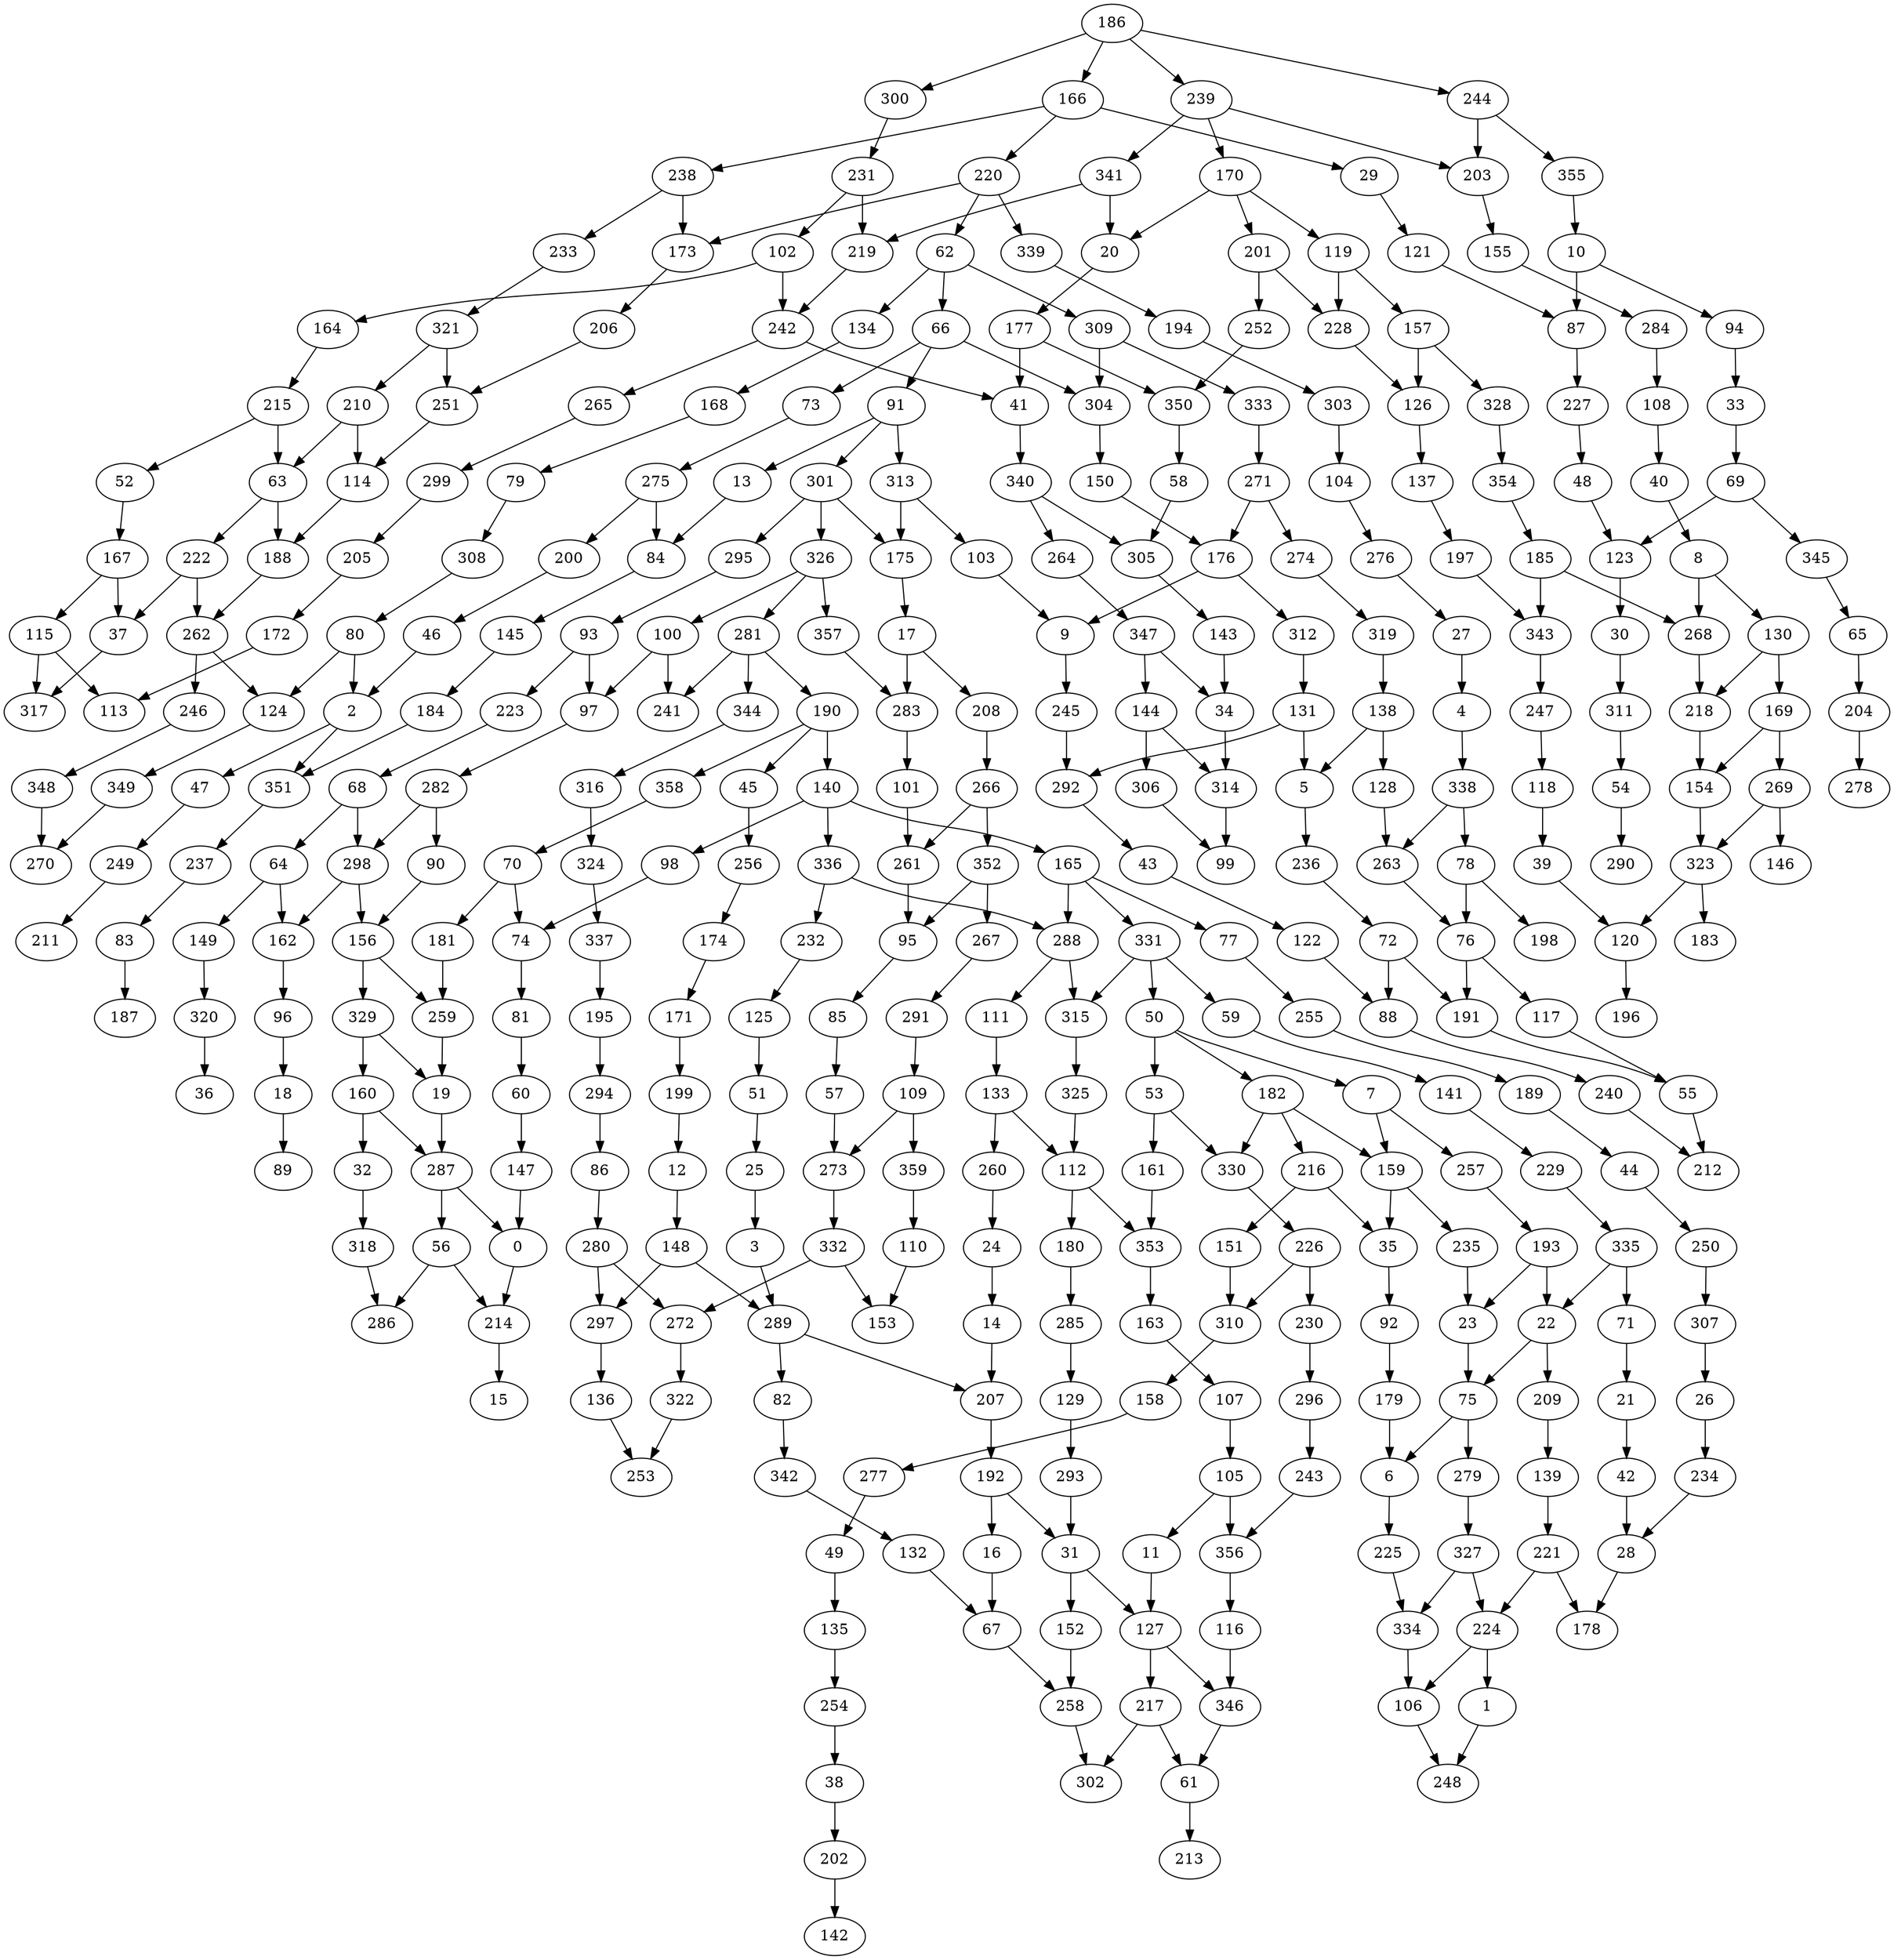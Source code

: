 strict digraph "" {
	0 -> 214;
	1 -> 248;
	2 -> 47;
	2 -> 351;
	3 -> 289;
	4 -> 338;
	5 -> 236;
	6 -> 225;
	7 -> 159;
	7 -> 257;
	8 -> 130;
	8 -> 268;
	9 -> 245;
	10 -> 87;
	10 -> 94;
	11 -> 127;
	12 -> 148;
	13 -> 84;
	14 -> 207;
	16 -> 67;
	17 -> 208;
	17 -> 283;
	18 -> 89;
	19 -> 287;
	20 -> 177;
	21 -> 42;
	22 -> 75;
	22 -> 209;
	23 -> 75;
	24 -> 14;
	25 -> 3;
	26 -> 234;
	27 -> 4;
	28 -> 178;
	29 -> 121;
	30 -> 311;
	31 -> 127;
	31 -> 152;
	32 -> 318;
	33 -> 69;
	34 -> 314;
	35 -> 92;
	37 -> 317;
	38 -> 202;
	39 -> 120;
	40 -> 8;
	41 -> 340;
	42 -> 28;
	43 -> 122;
	44 -> 250;
	45 -> 256;
	46 -> 2;
	47 -> 249;
	48 -> 123;
	49 -> 135;
	50 -> 7;
	50 -> 53;
	50 -> 182;
	51 -> 25;
	52 -> 167;
	53 -> 161;
	53 -> 330;
	54 -> 290;
	55 -> 212;
	56 -> 214;
	56 -> 286;
	57 -> 273;
	58 -> 305;
	59 -> 141;
	60 -> 147;
	61 -> 213;
	62 -> 66;
	62 -> 134;
	62 -> 309;
	63 -> 188;
	63 -> 222;
	64 -> 149;
	64 -> 162;
	65 -> 204;
	66 -> 73;
	66 -> 91;
	66 -> 304;
	67 -> 258;
	68 -> 64;
	68 -> 298;
	69 -> 123;
	69 -> 345;
	70 -> 74;
	70 -> 181;
	71 -> 21;
	72 -> 88;
	72 -> 191;
	73 -> 275;
	74 -> 81;
	75 -> 6;
	75 -> 279;
	76 -> 117;
	76 -> 191;
	77 -> 255;
	78 -> 76;
	78 -> 198;
	79 -> 308;
	80 -> 2;
	80 -> 124;
	81 -> 60;
	82 -> 342;
	83 -> 187;
	84 -> 145;
	85 -> 57;
	86 -> 280;
	87 -> 227;
	88 -> 240;
	90 -> 156;
	91 -> 13;
	91 -> 301;
	91 -> 313;
	92 -> 179;
	93 -> 97;
	93 -> 223;
	94 -> 33;
	95 -> 85;
	96 -> 18;
	97 -> 282;
	98 -> 74;
	100 -> 97;
	100 -> 241;
	101 -> 261;
	102 -> 164;
	102 -> 242;
	103 -> 9;
	104 -> 276;
	105 -> 11;
	105 -> 356;
	106 -> 248;
	107 -> 105;
	108 -> 40;
	109 -> 273;
	109 -> 359;
	110 -> 153;
	111 -> 133;
	112 -> 180;
	112 -> 353;
	114 -> 188;
	115 -> 113;
	115 -> 317;
	116 -> 346;
	117 -> 55;
	118 -> 39;
	119 -> 157;
	119 -> 228;
	120 -> 196;
	121 -> 87;
	122 -> 88;
	123 -> 30;
	124 -> 349;
	125 -> 51;
	126 -> 137;
	127 -> 217;
	127 -> 346;
	128 -> 263;
	129 -> 293;
	130 -> 169;
	130 -> 218;
	131 -> 5;
	131 -> 292;
	132 -> 67;
	133 -> 112;
	133 -> 260;
	134 -> 168;
	135 -> 254;
	136 -> 253;
	137 -> 197;
	138 -> 5;
	138 -> 128;
	139 -> 221;
	140 -> 98;
	140 -> 165;
	140 -> 336;
	141 -> 229;
	143 -> 34;
	144 -> 306;
	144 -> 314;
	145 -> 184;
	147 -> 0;
	148 -> 289;
	148 -> 297;
	149 -> 320;
	150 -> 176;
	151 -> 310;
	152 -> 258;
	154 -> 323;
	155 -> 284;
	156 -> 259;
	156 -> 329;
	157 -> 126;
	157 -> 328;
	158 -> 277;
	159 -> 35;
	159 -> 235;
	160 -> 32;
	160 -> 287;
	161 -> 353;
	162 -> 96;
	163 -> 107;
	164 -> 215;
	165 -> 77;
	165 -> 288;
	165 -> 331;
	166 -> 29;
	166 -> 220;
	166 -> 238;
	167 -> 37;
	167 -> 115;
	168 -> 79;
	169 -> 154;
	169 -> 269;
	170 -> 20;
	170 -> 119;
	170 -> 201;
	171 -> 199;
	172 -> 113;
	173 -> 206;
	174 -> 171;
	175 -> 17;
	176 -> 9;
	176 -> 312;
	177 -> 41;
	177 -> 350;
	179 -> 6;
	180 -> 285;
	181 -> 259;
	182 -> 159;
	182 -> 216;
	182 -> 330;
	184 -> 351;
	185 -> 268;
	185 -> 343;
	186 -> 166;
	186 -> 239;
	186 -> 244;
	186 -> 300;
	188 -> 262;
	189 -> 44;
	190 -> 45;
	190 -> 140;
	190 -> 358;
	191 -> 55;
	192 -> 16;
	192 -> 31;
	193 -> 22;
	193 -> 23;
	194 -> 303;
	195 -> 294;
	197 -> 343;
	199 -> 12;
	200 -> 46;
	201 -> 228;
	201 -> 252;
	202 -> 142;
	203 -> 155;
	204 -> 278;
	205 -> 172;
	206 -> 251;
	207 -> 192;
	208 -> 266;
	209 -> 139;
	210 -> 63;
	210 -> 114;
	214 -> 15;
	215 -> 52;
	215 -> 63;
	216 -> 35;
	216 -> 151;
	217 -> 61;
	217 -> 302;
	218 -> 154;
	219 -> 242;
	220 -> 62;
	220 -> 173;
	220 -> 339;
	221 -> 178;
	221 -> 224;
	222 -> 37;
	222 -> 262;
	223 -> 68;
	224 -> 1;
	224 -> 106;
	225 -> 334;
	226 -> 230;
	226 -> 310;
	227 -> 48;
	228 -> 126;
	229 -> 335;
	230 -> 296;
	231 -> 102;
	231 -> 219;
	232 -> 125;
	233 -> 321;
	234 -> 28;
	235 -> 23;
	236 -> 72;
	237 -> 83;
	238 -> 173;
	238 -> 233;
	239 -> 170;
	239 -> 203;
	239 -> 341;
	240 -> 212;
	242 -> 41;
	242 -> 265;
	243 -> 356;
	244 -> 203;
	244 -> 355;
	245 -> 292;
	246 -> 348;
	247 -> 118;
	249 -> 211;
	250 -> 307;
	251 -> 114;
	252 -> 350;
	254 -> 38;
	255 -> 189;
	256 -> 174;
	257 -> 193;
	258 -> 302;
	259 -> 19;
	260 -> 24;
	261 -> 95;
	262 -> 124;
	262 -> 246;
	263 -> 76;
	264 -> 347;
	265 -> 299;
	266 -> 261;
	266 -> 352;
	267 -> 291;
	268 -> 218;
	269 -> 146;
	269 -> 323;
	271 -> 176;
	271 -> 274;
	272 -> 322;
	273 -> 332;
	274 -> 319;
	275 -> 84;
	275 -> 200;
	276 -> 27;
	277 -> 49;
	279 -> 327;
	280 -> 272;
	280 -> 297;
	281 -> 190;
	281 -> 241;
	281 -> 344;
	282 -> 90;
	282 -> 298;
	283 -> 101;
	284 -> 108;
	285 -> 129;
	287 -> 0;
	287 -> 56;
	288 -> 111;
	288 -> 315;
	289 -> 82;
	289 -> 207;
	291 -> 109;
	292 -> 43;
	293 -> 31;
	294 -> 86;
	295 -> 93;
	296 -> 243;
	297 -> 136;
	298 -> 156;
	298 -> 162;
	299 -> 205;
	300 -> 231;
	301 -> 175;
	301 -> 295;
	301 -> 326;
	303 -> 104;
	304 -> 150;
	305 -> 143;
	306 -> 99;
	307 -> 26;
	308 -> 80;
	309 -> 304;
	309 -> 333;
	310 -> 158;
	311 -> 54;
	312 -> 131;
	313 -> 103;
	313 -> 175;
	314 -> 99;
	315 -> 325;
	316 -> 324;
	318 -> 286;
	319 -> 138;
	320 -> 36;
	321 -> 210;
	321 -> 251;
	322 -> 253;
	323 -> 120;
	323 -> 183;
	324 -> 337;
	325 -> 112;
	326 -> 100;
	326 -> 281;
	326 -> 357;
	327 -> 224;
	327 -> 334;
	328 -> 354;
	329 -> 19;
	329 -> 160;
	330 -> 226;
	331 -> 50;
	331 -> 59;
	331 -> 315;
	332 -> 153;
	332 -> 272;
	333 -> 271;
	334 -> 106;
	335 -> 22;
	335 -> 71;
	336 -> 232;
	336 -> 288;
	337 -> 195;
	338 -> 78;
	338 -> 263;
	339 -> 194;
	340 -> 264;
	340 -> 305;
	341 -> 20;
	341 -> 219;
	342 -> 132;
	343 -> 247;
	344 -> 316;
	345 -> 65;
	346 -> 61;
	347 -> 34;
	347 -> 144;
	348 -> 270;
	349 -> 270;
	350 -> 58;
	351 -> 237;
	352 -> 95;
	352 -> 267;
	353 -> 163;
	354 -> 185;
	355 -> 10;
	356 -> 116;
	357 -> 283;
	358 -> 70;
	359 -> 110;
}
